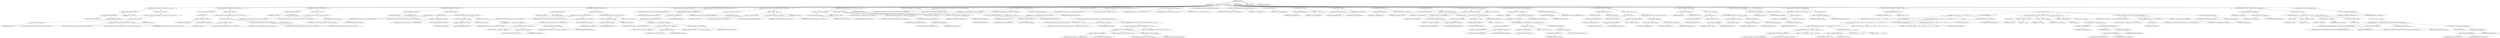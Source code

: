 digraph "execute" {  
"307" [label = <(METHOD,execute)<SUB>209</SUB>> ]
"26" [label = <(PARAM,this)<SUB>209</SUB>> ]
"308" [label = <(BLOCK,&lt;empty&gt;,&lt;empty&gt;)<SUB>209</SUB>> ]
"309" [label = <(CONTROL_STRUCTURE,if (baseDir == null),if (baseDir == null))<SUB>210</SUB>> ]
"310" [label = <(&lt;operator&gt;.equals,baseDir == null)<SUB>210</SUB>> ]
"311" [label = <(&lt;operator&gt;.fieldAccess,this.baseDir)<SUB>210</SUB>> ]
"312" [label = <(IDENTIFIER,this,baseDir == null)<SUB>210</SUB>> ]
"313" [label = <(FIELD_IDENTIFIER,baseDir,baseDir)<SUB>210</SUB>> ]
"314" [label = <(LITERAL,null,baseDir == null)<SUB>210</SUB>> ]
"315" [label = <(BLOCK,&lt;empty&gt;,&lt;empty&gt;)<SUB>210</SUB>> ]
"316" [label = <(&lt;operator&gt;.throw,throw new BuildException(&quot;base attribute must be set!&quot;, location);)<SUB>211</SUB>> ]
"317" [label = <(BLOCK,&lt;empty&gt;,&lt;empty&gt;)<SUB>211</SUB>> ]
"318" [label = <(&lt;operator&gt;.assignment,&lt;empty&gt;)> ]
"319" [label = <(IDENTIFIER,$obj2,&lt;empty&gt;)> ]
"320" [label = <(&lt;operator&gt;.alloc,new BuildException(&quot;base attribute must be set!&quot;, location))<SUB>211</SUB>> ]
"321" [label = <(&lt;init&gt;,new BuildException(&quot;base attribute must be set!&quot;, location))<SUB>211</SUB>> ]
"322" [label = <(IDENTIFIER,$obj2,new BuildException(&quot;base attribute must be set!&quot;, location))> ]
"323" [label = <(LITERAL,&quot;base attribute must be set!&quot;,new BuildException(&quot;base attribute must be set!&quot;, location))<SUB>211</SUB>> ]
"324" [label = <(IDENTIFIER,location,new BuildException(&quot;base attribute must be set!&quot;, location))<SUB>211</SUB>> ]
"325" [label = <(IDENTIFIER,$obj2,&lt;empty&gt;)> ]
"326" [label = <(CONTROL_STRUCTURE,if (!baseDir.exists()),if (!baseDir.exists()))<SUB>213</SUB>> ]
"327" [label = <(&lt;operator&gt;.logicalNot,!baseDir.exists())<SUB>213</SUB>> ]
"328" [label = <(exists,baseDir.exists())<SUB>213</SUB>> ]
"329" [label = <(&lt;operator&gt;.fieldAccess,this.baseDir)<SUB>213</SUB>> ]
"330" [label = <(IDENTIFIER,this,baseDir.exists())<SUB>213</SUB>> ]
"331" [label = <(FIELD_IDENTIFIER,baseDir,baseDir)<SUB>213</SUB>> ]
"332" [label = <(BLOCK,&lt;empty&gt;,&lt;empty&gt;)<SUB>213</SUB>> ]
"333" [label = <(&lt;operator&gt;.throw,throw new BuildException(&quot;base does not exist!&quot;, location);)<SUB>214</SUB>> ]
"334" [label = <(BLOCK,&lt;empty&gt;,&lt;empty&gt;)<SUB>214</SUB>> ]
"335" [label = <(&lt;operator&gt;.assignment,&lt;empty&gt;)> ]
"336" [label = <(IDENTIFIER,$obj3,&lt;empty&gt;)> ]
"337" [label = <(&lt;operator&gt;.alloc,new BuildException(&quot;base does not exist!&quot;, location))<SUB>214</SUB>> ]
"338" [label = <(&lt;init&gt;,new BuildException(&quot;base does not exist!&quot;, location))<SUB>214</SUB>> ]
"339" [label = <(IDENTIFIER,$obj3,new BuildException(&quot;base does not exist!&quot;, location))> ]
"340" [label = <(LITERAL,&quot;base does not exist!&quot;,new BuildException(&quot;base does not exist!&quot;, location))<SUB>214</SUB>> ]
"341" [label = <(IDENTIFIER,location,new BuildException(&quot;base does not exist!&quot;, location))<SUB>214</SUB>> ]
"342" [label = <(IDENTIFIER,$obj3,&lt;empty&gt;)> ]
"343" [label = <(CONTROL_STRUCTURE,if (verify),if (verify))<SUB>217</SUB>> ]
"344" [label = <(&lt;operator&gt;.fieldAccess,this.verify)<SUB>217</SUB>> ]
"345" [label = <(IDENTIFIER,this,if (verify))<SUB>217</SUB>> ]
"346" [label = <(FIELD_IDENTIFIER,verify,verify)<SUB>217</SUB>> ]
"347" [label = <(BLOCK,&lt;empty&gt;,&lt;empty&gt;)<SUB>217</SUB>> ]
"348" [label = <(log,log(&quot;Verify has been turned on.&quot;, Project.MSG_INFO))<SUB>218</SUB>> ]
"25" [label = <(IDENTIFIER,this,log(&quot;Verify has been turned on.&quot;, Project.MSG_INFO))<SUB>218</SUB>> ]
"349" [label = <(LITERAL,&quot;Verify has been turned on.&quot;,log(&quot;Verify has been turned on.&quot;, Project.MSG_INFO))<SUB>218</SUB>> ]
"350" [label = <(&lt;operator&gt;.fieldAccess,Project.MSG_INFO)<SUB>218</SUB>> ]
"351" [label = <(IDENTIFIER,Project,log(&quot;Verify has been turned on.&quot;, Project.MSG_INFO))<SUB>218</SUB>> ]
"352" [label = <(FIELD_IDENTIFIER,MSG_INFO,MSG_INFO)<SUB>218</SUB>> ]
"353" [label = <(CONTROL_STRUCTURE,if (iiop),if (iiop))<SUB>220</SUB>> ]
"354" [label = <(&lt;operator&gt;.fieldAccess,this.iiop)<SUB>220</SUB>> ]
"355" [label = <(IDENTIFIER,this,if (iiop))<SUB>220</SUB>> ]
"356" [label = <(FIELD_IDENTIFIER,iiop,iiop)<SUB>220</SUB>> ]
"357" [label = <(BLOCK,&lt;empty&gt;,&lt;empty&gt;)<SUB>220</SUB>> ]
"358" [label = <(log,log(&quot;IIOP has been turned on.&quot;, Project.MSG_INFO))<SUB>221</SUB>> ]
"27" [label = <(IDENTIFIER,this,log(&quot;IIOP has been turned on.&quot;, Project.MSG_INFO))<SUB>221</SUB>> ]
"359" [label = <(LITERAL,&quot;IIOP has been turned on.&quot;,log(&quot;IIOP has been turned on.&quot;, Project.MSG_INFO))<SUB>221</SUB>> ]
"360" [label = <(&lt;operator&gt;.fieldAccess,Project.MSG_INFO)<SUB>221</SUB>> ]
"361" [label = <(IDENTIFIER,Project,log(&quot;IIOP has been turned on.&quot;, Project.MSG_INFO))<SUB>221</SUB>> ]
"362" [label = <(FIELD_IDENTIFIER,MSG_INFO,MSG_INFO)<SUB>221</SUB>> ]
"363" [label = <(CONTROL_STRUCTURE,if (iiopopts != null),if (iiopopts != null))<SUB>222</SUB>> ]
"364" [label = <(&lt;operator&gt;.notEquals,iiopopts != null)<SUB>222</SUB>> ]
"365" [label = <(&lt;operator&gt;.fieldAccess,this.iiopopts)<SUB>222</SUB>> ]
"366" [label = <(IDENTIFIER,this,iiopopts != null)<SUB>222</SUB>> ]
"367" [label = <(FIELD_IDENTIFIER,iiopopts,iiopopts)<SUB>222</SUB>> ]
"368" [label = <(LITERAL,null,iiopopts != null)<SUB>222</SUB>> ]
"369" [label = <(BLOCK,&lt;empty&gt;,&lt;empty&gt;)<SUB>222</SUB>> ]
"370" [label = <(log,log(&quot;IIOP Options: &quot; + iiopopts, Project.MSG_INFO))<SUB>223</SUB>> ]
"28" [label = <(IDENTIFIER,this,log(&quot;IIOP Options: &quot; + iiopopts, Project.MSG_INFO))<SUB>223</SUB>> ]
"371" [label = <(&lt;operator&gt;.addition,&quot;IIOP Options: &quot; + iiopopts)<SUB>223</SUB>> ]
"372" [label = <(LITERAL,&quot;IIOP Options: &quot;,&quot;IIOP Options: &quot; + iiopopts)<SUB>223</SUB>> ]
"373" [label = <(&lt;operator&gt;.fieldAccess,this.iiopopts)<SUB>223</SUB>> ]
"374" [label = <(IDENTIFIER,this,&quot;IIOP Options: &quot; + iiopopts)<SUB>223</SUB>> ]
"375" [label = <(FIELD_IDENTIFIER,iiopopts,iiopopts)<SUB>223</SUB>> ]
"376" [label = <(&lt;operator&gt;.fieldAccess,Project.MSG_INFO)<SUB>223</SUB>> ]
"377" [label = <(IDENTIFIER,Project,log(&quot;IIOP Options: &quot; + iiopopts, Project.MSG_INFO))<SUB>223</SUB>> ]
"378" [label = <(FIELD_IDENTIFIER,MSG_INFO,MSG_INFO)<SUB>223</SUB>> ]
"379" [label = <(CONTROL_STRUCTURE,if (idl),if (idl))<SUB>226</SUB>> ]
"380" [label = <(&lt;operator&gt;.fieldAccess,this.idl)<SUB>226</SUB>> ]
"381" [label = <(IDENTIFIER,this,if (idl))<SUB>226</SUB>> ]
"382" [label = <(FIELD_IDENTIFIER,idl,idl)<SUB>226</SUB>> ]
"383" [label = <(BLOCK,&lt;empty&gt;,&lt;empty&gt;)<SUB>226</SUB>> ]
"384" [label = <(log,log(&quot;IDL has been turned on.&quot;, Project.MSG_INFO))<SUB>227</SUB>> ]
"29" [label = <(IDENTIFIER,this,log(&quot;IDL has been turned on.&quot;, Project.MSG_INFO))<SUB>227</SUB>> ]
"385" [label = <(LITERAL,&quot;IDL has been turned on.&quot;,log(&quot;IDL has been turned on.&quot;, Project.MSG_INFO))<SUB>227</SUB>> ]
"386" [label = <(&lt;operator&gt;.fieldAccess,Project.MSG_INFO)<SUB>227</SUB>> ]
"387" [label = <(IDENTIFIER,Project,log(&quot;IDL has been turned on.&quot;, Project.MSG_INFO))<SUB>227</SUB>> ]
"388" [label = <(FIELD_IDENTIFIER,MSG_INFO,MSG_INFO)<SUB>227</SUB>> ]
"389" [label = <(CONTROL_STRUCTURE,if (idlopts != null),if (idlopts != null))<SUB>228</SUB>> ]
"390" [label = <(&lt;operator&gt;.notEquals,idlopts != null)<SUB>228</SUB>> ]
"391" [label = <(&lt;operator&gt;.fieldAccess,this.idlopts)<SUB>228</SUB>> ]
"392" [label = <(IDENTIFIER,this,idlopts != null)<SUB>228</SUB>> ]
"393" [label = <(FIELD_IDENTIFIER,idlopts,idlopts)<SUB>228</SUB>> ]
"394" [label = <(LITERAL,null,idlopts != null)<SUB>228</SUB>> ]
"395" [label = <(BLOCK,&lt;empty&gt;,&lt;empty&gt;)<SUB>228</SUB>> ]
"396" [label = <(log,log(&quot;IDL Options: &quot; + idlopts, Project.MSG_INFO))<SUB>229</SUB>> ]
"30" [label = <(IDENTIFIER,this,log(&quot;IDL Options: &quot; + idlopts, Project.MSG_INFO))<SUB>229</SUB>> ]
"397" [label = <(&lt;operator&gt;.addition,&quot;IDL Options: &quot; + idlopts)<SUB>229</SUB>> ]
"398" [label = <(LITERAL,&quot;IDL Options: &quot;,&quot;IDL Options: &quot; + idlopts)<SUB>229</SUB>> ]
"399" [label = <(&lt;operator&gt;.fieldAccess,this.idlopts)<SUB>229</SUB>> ]
"400" [label = <(IDENTIFIER,this,&quot;IDL Options: &quot; + idlopts)<SUB>229</SUB>> ]
"401" [label = <(FIELD_IDENTIFIER,idlopts,idlopts)<SUB>229</SUB>> ]
"402" [label = <(&lt;operator&gt;.fieldAccess,Project.MSG_INFO)<SUB>229</SUB>> ]
"403" [label = <(IDENTIFIER,Project,log(&quot;IDL Options: &quot; + idlopts, Project.MSG_INFO))<SUB>229</SUB>> ]
"404" [label = <(FIELD_IDENTIFIER,MSG_INFO,MSG_INFO)<SUB>229</SUB>> ]
"405" [label = <(LOCAL,Path classpath: org.apache.tools.ant.types.Path)> ]
"406" [label = <(&lt;operator&gt;.assignment,Path classpath = this.getCompileClasspath(baseDir))<SUB>233</SUB>> ]
"407" [label = <(IDENTIFIER,classpath,Path classpath = this.getCompileClasspath(baseDir))<SUB>233</SUB>> ]
"408" [label = <(getCompileClasspath,this.getCompileClasspath(baseDir))<SUB>233</SUB>> ]
"31" [label = <(IDENTIFIER,this,this.getCompileClasspath(baseDir))<SUB>233</SUB>> ]
"409" [label = <(&lt;operator&gt;.fieldAccess,this.baseDir)<SUB>233</SUB>> ]
"410" [label = <(IDENTIFIER,this,this.getCompileClasspath(baseDir))<SUB>233</SUB>> ]
"411" [label = <(FIELD_IDENTIFIER,baseDir,baseDir)<SUB>233</SUB>> ]
"412" [label = <(&lt;operator&gt;.assignment,this.loader = new AntClassLoader(project, classpath))<SUB>234</SUB>> ]
"413" [label = <(&lt;operator&gt;.fieldAccess,this.loader)<SUB>234</SUB>> ]
"414" [label = <(IDENTIFIER,this,this.loader = new AntClassLoader(project, classpath))<SUB>234</SUB>> ]
"415" [label = <(FIELD_IDENTIFIER,loader,loader)<SUB>234</SUB>> ]
"416" [label = <(BLOCK,&lt;empty&gt;,&lt;empty&gt;)<SUB>234</SUB>> ]
"417" [label = <(&lt;operator&gt;.assignment,&lt;empty&gt;)> ]
"418" [label = <(IDENTIFIER,$obj4,&lt;empty&gt;)> ]
"419" [label = <(&lt;operator&gt;.alloc,new AntClassLoader(project, classpath))<SUB>234</SUB>> ]
"420" [label = <(&lt;init&gt;,new AntClassLoader(project, classpath))<SUB>234</SUB>> ]
"421" [label = <(IDENTIFIER,$obj4,new AntClassLoader(project, classpath))> ]
"422" [label = <(IDENTIFIER,project,new AntClassLoader(project, classpath))<SUB>234</SUB>> ]
"423" [label = <(IDENTIFIER,classpath,new AntClassLoader(project, classpath))<SUB>234</SUB>> ]
"424" [label = <(IDENTIFIER,$obj4,&lt;empty&gt;)> ]
"425" [label = <(CONTROL_STRUCTURE,if (classname == null),if (classname == null))<SUB>238</SUB>> ]
"426" [label = <(&lt;operator&gt;.equals,classname == null)<SUB>238</SUB>> ]
"427" [label = <(&lt;operator&gt;.fieldAccess,this.classname)<SUB>238</SUB>> ]
"428" [label = <(IDENTIFIER,this,classname == null)<SUB>238</SUB>> ]
"429" [label = <(FIELD_IDENTIFIER,classname,classname)<SUB>238</SUB>> ]
"430" [label = <(LITERAL,null,classname == null)<SUB>238</SUB>> ]
"431" [label = <(BLOCK,&lt;empty&gt;,&lt;empty&gt;)<SUB>238</SUB>> ]
"432" [label = <(LOCAL,DirectoryScanner ds: org.apache.tools.ant.DirectoryScanner)> ]
"433" [label = <(&lt;operator&gt;.assignment,DirectoryScanner ds = getDirectoryScanner(baseDir))<SUB>239</SUB>> ]
"434" [label = <(IDENTIFIER,ds,DirectoryScanner ds = getDirectoryScanner(baseDir))<SUB>239</SUB>> ]
"435" [label = <(getDirectoryScanner,getDirectoryScanner(baseDir))<SUB>239</SUB>> ]
"32" [label = <(IDENTIFIER,this,getDirectoryScanner(baseDir))<SUB>239</SUB>> ]
"436" [label = <(&lt;operator&gt;.fieldAccess,this.baseDir)<SUB>239</SUB>> ]
"437" [label = <(IDENTIFIER,this,getDirectoryScanner(baseDir))<SUB>239</SUB>> ]
"438" [label = <(FIELD_IDENTIFIER,baseDir,baseDir)<SUB>239</SUB>> ]
"439" [label = <(LOCAL,String[] files: java.lang.String[])> ]
"440" [label = <(&lt;operator&gt;.assignment,String[] files = getIncludedFiles())<SUB>240</SUB>> ]
"441" [label = <(IDENTIFIER,files,String[] files = getIncludedFiles())<SUB>240</SUB>> ]
"442" [label = <(getIncludedFiles,getIncludedFiles())<SUB>240</SUB>> ]
"443" [label = <(IDENTIFIER,ds,getIncludedFiles())<SUB>240</SUB>> ]
"444" [label = <(scanDir,this.scanDir(baseDir, files))<SUB>241</SUB>> ]
"33" [label = <(IDENTIFIER,this,this.scanDir(baseDir, files))<SUB>241</SUB>> ]
"445" [label = <(&lt;operator&gt;.fieldAccess,this.baseDir)<SUB>241</SUB>> ]
"446" [label = <(IDENTIFIER,this,this.scanDir(baseDir, files))<SUB>241</SUB>> ]
"447" [label = <(FIELD_IDENTIFIER,baseDir,baseDir)<SUB>241</SUB>> ]
"448" [label = <(IDENTIFIER,files,this.scanDir(baseDir, files))<SUB>241</SUB>> ]
"449" [label = <(CONTROL_STRUCTURE,else,else)<SUB>242</SUB>> ]
"450" [label = <(BLOCK,&lt;empty&gt;,&lt;empty&gt;)<SUB>242</SUB>> ]
"451" [label = <(scanDir,this.scanDir(baseDir, new String[] { classname.replace('.', File.separatorChar) + &quot;.class&quot; }))<SUB>244</SUB>> ]
"34" [label = <(IDENTIFIER,this,this.scanDir(baseDir, new String[] { classname.replace('.', File.separatorChar) + &quot;.class&quot; }))<SUB>244</SUB>> ]
"452" [label = <(&lt;operator&gt;.fieldAccess,this.baseDir)<SUB>244</SUB>> ]
"453" [label = <(IDENTIFIER,this,this.scanDir(baseDir, new String[] { classname.replace('.', File.separatorChar) + &quot;.class&quot; }))<SUB>244</SUB>> ]
"454" [label = <(FIELD_IDENTIFIER,baseDir,baseDir)<SUB>244</SUB>> ]
"455" [label = <(&lt;operator&gt;.arrayInitializer,new String[] { classname.replace('.', File.separatorChar) + &quot;.class&quot; })<SUB>245</SUB>> ]
"456" [label = <(&lt;operator&gt;.addition,classname.replace('.', File.separatorChar) + &quot;.class&quot;)<SUB>245</SUB>> ]
"457" [label = <(replace,classname.replace('.', File.separatorChar))<SUB>245</SUB>> ]
"458" [label = <(&lt;operator&gt;.fieldAccess,this.classname)<SUB>245</SUB>> ]
"459" [label = <(IDENTIFIER,this,classname.replace('.', File.separatorChar))<SUB>245</SUB>> ]
"460" [label = <(FIELD_IDENTIFIER,classname,classname)<SUB>245</SUB>> ]
"461" [label = <(LITERAL,'.',classname.replace('.', File.separatorChar))<SUB>245</SUB>> ]
"462" [label = <(&lt;operator&gt;.fieldAccess,File.separatorChar)<SUB>245</SUB>> ]
"463" [label = <(IDENTIFIER,File,classname.replace('.', File.separatorChar))<SUB>245</SUB>> ]
"464" [label = <(FIELD_IDENTIFIER,separatorChar,separatorChar)<SUB>245</SUB>> ]
"465" [label = <(LITERAL,&quot;.class&quot;,classname.replace('.', File.separatorChar) + &quot;.class&quot;)<SUB>245</SUB>> ]
"37" [label = <(LOCAL,OutputStream logstr: java.io.OutputStream)> ]
"466" [label = <(&lt;operator&gt;.assignment,OutputStream logstr = new LogOutputStream(this, Project.MSG_WARN))<SUB>251</SUB>> ]
"467" [label = <(IDENTIFIER,logstr,OutputStream logstr = new LogOutputStream(this, Project.MSG_WARN))<SUB>251</SUB>> ]
"468" [label = <(&lt;operator&gt;.alloc,new LogOutputStream(this, Project.MSG_WARN))<SUB>251</SUB>> ]
"469" [label = <(&lt;init&gt;,new LogOutputStream(this, Project.MSG_WARN))<SUB>251</SUB>> ]
"36" [label = <(IDENTIFIER,logstr,new LogOutputStream(this, Project.MSG_WARN))<SUB>251</SUB>> ]
"35" [label = <(IDENTIFIER,this,new LogOutputStream(this, Project.MSG_WARN))<SUB>251</SUB>> ]
"470" [label = <(&lt;operator&gt;.fieldAccess,Project.MSG_WARN)<SUB>251</SUB>> ]
"471" [label = <(IDENTIFIER,Project,new LogOutputStream(this, Project.MSG_WARN))<SUB>251</SUB>> ]
"472" [label = <(FIELD_IDENTIFIER,MSG_WARN,MSG_WARN)<SUB>251</SUB>> ]
"39" [label = <(LOCAL,sun.rmi.rmic.Main compiler: ANY)> ]
"473" [label = <(&lt;operator&gt;.assignment,ANY compiler = new sun.rmi.rmic.Main(logstr, &quot;rmic&quot;))<SUB>252</SUB>> ]
"474" [label = <(IDENTIFIER,compiler,ANY compiler = new sun.rmi.rmic.Main(logstr, &quot;rmic&quot;))<SUB>252</SUB>> ]
"475" [label = <(&lt;operator&gt;.alloc,new sun.rmi.rmic.Main(logstr, &quot;rmic&quot;))<SUB>252</SUB>> ]
"476" [label = <(&lt;init&gt;,new sun.rmi.rmic.Main(logstr, &quot;rmic&quot;))<SUB>252</SUB>> ]
"38" [label = <(IDENTIFIER,compiler,new sun.rmi.rmic.Main(logstr, &quot;rmic&quot;))<SUB>252</SUB>> ]
"477" [label = <(IDENTIFIER,logstr,new sun.rmi.rmic.Main(logstr, &quot;rmic&quot;))<SUB>252</SUB>> ]
"478" [label = <(LITERAL,&quot;rmic&quot;,new sun.rmi.rmic.Main(logstr, &quot;rmic&quot;))<SUB>252</SUB>> ]
"41" [label = <(LOCAL,Commandline cmd: org.apache.tools.ant.types.Commandline)> ]
"479" [label = <(&lt;operator&gt;.assignment,Commandline cmd = new Commandline())<SUB>253</SUB>> ]
"480" [label = <(IDENTIFIER,cmd,Commandline cmd = new Commandline())<SUB>253</SUB>> ]
"481" [label = <(&lt;operator&gt;.alloc,new Commandline())<SUB>253</SUB>> ]
"482" [label = <(&lt;init&gt;,new Commandline())<SUB>253</SUB>> ]
"40" [label = <(IDENTIFIER,cmd,new Commandline())<SUB>253</SUB>> ]
"483" [label = <(setValue,setValue(&quot;-d&quot;))<SUB>255</SUB>> ]
"484" [label = <(createArgument,createArgument())<SUB>255</SUB>> ]
"485" [label = <(IDENTIFIER,cmd,createArgument())<SUB>255</SUB>> ]
"486" [label = <(LITERAL,&quot;-d&quot;,setValue(&quot;-d&quot;))<SUB>255</SUB>> ]
"487" [label = <(setFile,setFile(baseDir))<SUB>256</SUB>> ]
"488" [label = <(createArgument,createArgument())<SUB>256</SUB>> ]
"489" [label = <(IDENTIFIER,cmd,createArgument())<SUB>256</SUB>> ]
"490" [label = <(&lt;operator&gt;.fieldAccess,this.baseDir)<SUB>256</SUB>> ]
"491" [label = <(IDENTIFIER,this,setFile(baseDir))<SUB>256</SUB>> ]
"492" [label = <(FIELD_IDENTIFIER,baseDir,baseDir)<SUB>256</SUB>> ]
"493" [label = <(setValue,setValue(&quot;-classpath&quot;))<SUB>257</SUB>> ]
"494" [label = <(createArgument,createArgument())<SUB>257</SUB>> ]
"495" [label = <(IDENTIFIER,cmd,createArgument())<SUB>257</SUB>> ]
"496" [label = <(LITERAL,&quot;-classpath&quot;,setValue(&quot;-classpath&quot;))<SUB>257</SUB>> ]
"497" [label = <(setPath,setPath(classpath))<SUB>258</SUB>> ]
"498" [label = <(createArgument,createArgument())<SUB>258</SUB>> ]
"499" [label = <(IDENTIFIER,cmd,createArgument())<SUB>258</SUB>> ]
"500" [label = <(IDENTIFIER,classpath,setPath(classpath))<SUB>258</SUB>> ]
"501" [label = <(CONTROL_STRUCTURE,if (null != stubVersion),if (null != stubVersion))<SUB>259</SUB>> ]
"502" [label = <(&lt;operator&gt;.notEquals,null != stubVersion)<SUB>259</SUB>> ]
"503" [label = <(LITERAL,null,null != stubVersion)<SUB>259</SUB>> ]
"504" [label = <(&lt;operator&gt;.fieldAccess,this.stubVersion)<SUB>259</SUB>> ]
"505" [label = <(IDENTIFIER,this,null != stubVersion)<SUB>259</SUB>> ]
"506" [label = <(FIELD_IDENTIFIER,stubVersion,stubVersion)<SUB>259</SUB>> ]
"507" [label = <(BLOCK,&lt;empty&gt;,&lt;empty&gt;)<SUB>259</SUB>> ]
"508" [label = <(CONTROL_STRUCTURE,if (&quot;1.1&quot;.equals(stubVersion)),if (&quot;1.1&quot;.equals(stubVersion)))<SUB>260</SUB>> ]
"509" [label = <(equals,this.equals(stubVersion))<SUB>260</SUB>> ]
"510" [label = <(LITERAL,&quot;1.1&quot;,this.equals(stubVersion))<SUB>260</SUB>> ]
"511" [label = <(&lt;operator&gt;.fieldAccess,this.stubVersion)<SUB>260</SUB>> ]
"512" [label = <(IDENTIFIER,this,this.equals(stubVersion))<SUB>260</SUB>> ]
"513" [label = <(FIELD_IDENTIFIER,stubVersion,stubVersion)<SUB>260</SUB>> ]
"514" [label = <(setValue,setValue(&quot;-v1.1&quot;))<SUB>261</SUB>> ]
"515" [label = <(createArgument,createArgument())<SUB>261</SUB>> ]
"516" [label = <(IDENTIFIER,cmd,createArgument())<SUB>261</SUB>> ]
"517" [label = <(LITERAL,&quot;-v1.1&quot;,setValue(&quot;-v1.1&quot;))<SUB>261</SUB>> ]
"518" [label = <(CONTROL_STRUCTURE,else,else)<SUB>262</SUB>> ]
"519" [label = <(CONTROL_STRUCTURE,if (&quot;1.2&quot;.equals(stubVersion)),if (&quot;1.2&quot;.equals(stubVersion)))<SUB>262</SUB>> ]
"520" [label = <(equals,this.equals(stubVersion))<SUB>262</SUB>> ]
"521" [label = <(LITERAL,&quot;1.2&quot;,this.equals(stubVersion))<SUB>262</SUB>> ]
"522" [label = <(&lt;operator&gt;.fieldAccess,this.stubVersion)<SUB>262</SUB>> ]
"523" [label = <(IDENTIFIER,this,this.equals(stubVersion))<SUB>262</SUB>> ]
"524" [label = <(FIELD_IDENTIFIER,stubVersion,stubVersion)<SUB>262</SUB>> ]
"525" [label = <(setValue,setValue(&quot;-v1.2&quot;))<SUB>263</SUB>> ]
"526" [label = <(createArgument,createArgument())<SUB>263</SUB>> ]
"527" [label = <(IDENTIFIER,cmd,createArgument())<SUB>263</SUB>> ]
"528" [label = <(LITERAL,&quot;-v1.2&quot;,setValue(&quot;-v1.2&quot;))<SUB>263</SUB>> ]
"529" [label = <(CONTROL_STRUCTURE,else,else)<SUB>265</SUB>> ]
"530" [label = <(setValue,setValue(&quot;-vcompat&quot;))<SUB>265</SUB>> ]
"531" [label = <(createArgument,createArgument())<SUB>265</SUB>> ]
"532" [label = <(IDENTIFIER,cmd,createArgument())<SUB>265</SUB>> ]
"533" [label = <(LITERAL,&quot;-vcompat&quot;,setValue(&quot;-vcompat&quot;))<SUB>265</SUB>> ]
"534" [label = <(CONTROL_STRUCTURE,if (null != sourceBase),if (null != sourceBase))<SUB>267</SUB>> ]
"535" [label = <(&lt;operator&gt;.notEquals,null != sourceBase)<SUB>267</SUB>> ]
"536" [label = <(LITERAL,null,null != sourceBase)<SUB>267</SUB>> ]
"537" [label = <(&lt;operator&gt;.fieldAccess,this.sourceBase)<SUB>267</SUB>> ]
"538" [label = <(IDENTIFIER,this,null != sourceBase)<SUB>267</SUB>> ]
"539" [label = <(FIELD_IDENTIFIER,sourceBase,sourceBase)<SUB>267</SUB>> ]
"540" [label = <(setValue,setValue(&quot;-keepgenerated&quot;))<SUB>268</SUB>> ]
"541" [label = <(createArgument,createArgument())<SUB>268</SUB>> ]
"542" [label = <(IDENTIFIER,cmd,createArgument())<SUB>268</SUB>> ]
"543" [label = <(LITERAL,&quot;-keepgenerated&quot;,setValue(&quot;-keepgenerated&quot;))<SUB>268</SUB>> ]
"544" [label = <(CONTROL_STRUCTURE,if (iiop),if (iiop))<SUB>270</SUB>> ]
"545" [label = <(&lt;operator&gt;.fieldAccess,this.iiop)<SUB>270</SUB>> ]
"546" [label = <(IDENTIFIER,this,if (iiop))<SUB>270</SUB>> ]
"547" [label = <(FIELD_IDENTIFIER,iiop,iiop)<SUB>270</SUB>> ]
"548" [label = <(BLOCK,&lt;empty&gt;,&lt;empty&gt;)<SUB>270</SUB>> ]
"549" [label = <(setValue,setValue(&quot;-iiop&quot;))<SUB>271</SUB>> ]
"550" [label = <(createArgument,createArgument())<SUB>271</SUB>> ]
"551" [label = <(IDENTIFIER,cmd,createArgument())<SUB>271</SUB>> ]
"552" [label = <(LITERAL,&quot;-iiop&quot;,setValue(&quot;-iiop&quot;))<SUB>271</SUB>> ]
"553" [label = <(CONTROL_STRUCTURE,if (iiopopts != null),if (iiopopts != null))<SUB>272</SUB>> ]
"554" [label = <(&lt;operator&gt;.notEquals,iiopopts != null)<SUB>272</SUB>> ]
"555" [label = <(&lt;operator&gt;.fieldAccess,this.iiopopts)<SUB>272</SUB>> ]
"556" [label = <(IDENTIFIER,this,iiopopts != null)<SUB>272</SUB>> ]
"557" [label = <(FIELD_IDENTIFIER,iiopopts,iiopopts)<SUB>272</SUB>> ]
"558" [label = <(LITERAL,null,iiopopts != null)<SUB>272</SUB>> ]
"559" [label = <(setValue,setValue(iiopopts))<SUB>273</SUB>> ]
"560" [label = <(createArgument,createArgument())<SUB>273</SUB>> ]
"561" [label = <(IDENTIFIER,cmd,createArgument())<SUB>273</SUB>> ]
"562" [label = <(&lt;operator&gt;.fieldAccess,this.iiopopts)<SUB>273</SUB>> ]
"563" [label = <(IDENTIFIER,this,setValue(iiopopts))<SUB>273</SUB>> ]
"564" [label = <(FIELD_IDENTIFIER,iiopopts,iiopopts)<SUB>273</SUB>> ]
"565" [label = <(CONTROL_STRUCTURE,if (idl),if (idl))<SUB>276</SUB>> ]
"566" [label = <(&lt;operator&gt;.fieldAccess,this.idl)<SUB>276</SUB>> ]
"567" [label = <(IDENTIFIER,this,if (idl))<SUB>276</SUB>> ]
"568" [label = <(FIELD_IDENTIFIER,idl,idl)<SUB>276</SUB>> ]
"569" [label = <(BLOCK,&lt;empty&gt;,&lt;empty&gt;)<SUB>276</SUB>> ]
"570" [label = <(setValue,setValue(&quot;-idl&quot;))<SUB>277</SUB>> ]
"571" [label = <(createArgument,createArgument())<SUB>277</SUB>> ]
"572" [label = <(IDENTIFIER,cmd,createArgument())<SUB>277</SUB>> ]
"573" [label = <(LITERAL,&quot;-idl&quot;,setValue(&quot;-idl&quot;))<SUB>277</SUB>> ]
"574" [label = <(CONTROL_STRUCTURE,if (idlopts != null),if (idlopts != null))<SUB>278</SUB>> ]
"575" [label = <(&lt;operator&gt;.notEquals,idlopts != null)<SUB>278</SUB>> ]
"576" [label = <(&lt;operator&gt;.fieldAccess,this.idlopts)<SUB>278</SUB>> ]
"577" [label = <(IDENTIFIER,this,idlopts != null)<SUB>278</SUB>> ]
"578" [label = <(FIELD_IDENTIFIER,idlopts,idlopts)<SUB>278</SUB>> ]
"579" [label = <(LITERAL,null,idlopts != null)<SUB>278</SUB>> ]
"580" [label = <(setValue,setValue(idlopts))<SUB>279</SUB>> ]
"581" [label = <(createArgument,createArgument())<SUB>279</SUB>> ]
"582" [label = <(IDENTIFIER,cmd,createArgument())<SUB>279</SUB>> ]
"583" [label = <(&lt;operator&gt;.fieldAccess,this.idlopts)<SUB>279</SUB>> ]
"584" [label = <(IDENTIFIER,this,setValue(idlopts))<SUB>279</SUB>> ]
"585" [label = <(FIELD_IDENTIFIER,idlopts,idlopts)<SUB>279</SUB>> ]
"586" [label = <(CONTROL_STRUCTURE,if (debug),if (debug))<SUB>281</SUB>> ]
"587" [label = <(&lt;operator&gt;.fieldAccess,this.debug)<SUB>281</SUB>> ]
"588" [label = <(IDENTIFIER,this,if (debug))<SUB>281</SUB>> ]
"589" [label = <(FIELD_IDENTIFIER,debug,debug)<SUB>281</SUB>> ]
"590" [label = <(BLOCK,&lt;empty&gt;,&lt;empty&gt;)<SUB>281</SUB>> ]
"591" [label = <(setValue,setValue(&quot;-g&quot;))<SUB>282</SUB>> ]
"592" [label = <(createArgument,createArgument())<SUB>282</SUB>> ]
"593" [label = <(IDENTIFIER,cmd,createArgument())<SUB>282</SUB>> ]
"594" [label = <(LITERAL,&quot;-g&quot;,setValue(&quot;-g&quot;))<SUB>282</SUB>> ]
"595" [label = <(LOCAL,int fileCount: int)> ]
"596" [label = <(&lt;operator&gt;.assignment,int fileCount = compileList.size())<SUB>285</SUB>> ]
"597" [label = <(IDENTIFIER,fileCount,int fileCount = compileList.size())<SUB>285</SUB>> ]
"598" [label = <(size,compileList.size())<SUB>285</SUB>> ]
"599" [label = <(&lt;operator&gt;.fieldAccess,this.compileList)<SUB>285</SUB>> ]
"600" [label = <(IDENTIFIER,this,compileList.size())<SUB>285</SUB>> ]
"601" [label = <(FIELD_IDENTIFIER,compileList,compileList)<SUB>285</SUB>> ]
"602" [label = <(CONTROL_STRUCTURE,if (fileCount &gt; 0),if (fileCount &gt; 0))<SUB>286</SUB>> ]
"603" [label = <(&lt;operator&gt;.greaterThan,fileCount &gt; 0)<SUB>286</SUB>> ]
"604" [label = <(IDENTIFIER,fileCount,fileCount &gt; 0)<SUB>286</SUB>> ]
"605" [label = <(LITERAL,0,fileCount &gt; 0)<SUB>286</SUB>> ]
"606" [label = <(BLOCK,&lt;empty&gt;,&lt;empty&gt;)<SUB>286</SUB>> ]
"607" [label = <(log,log(&quot;RMI Compiling &quot; + fileCount + &quot; class&quot; + (fileCount &gt; 1 ? &quot;es&quot; : &quot;&quot;) + &quot; to &quot; + baseDir, Project.MSG_INFO))<SUB>287</SUB>> ]
"42" [label = <(IDENTIFIER,this,log(&quot;RMI Compiling &quot; + fileCount + &quot; class&quot; + (fileCount &gt; 1 ? &quot;es&quot; : &quot;&quot;) + &quot; to &quot; + baseDir, Project.MSG_INFO))<SUB>287</SUB>> ]
"608" [label = <(&lt;operator&gt;.addition,&quot;RMI Compiling &quot; + fileCount + &quot; class&quot; + (fileCount &gt; 1 ? &quot;es&quot; : &quot;&quot;) + &quot; to &quot; + baseDir)<SUB>287</SUB>> ]
"609" [label = <(&lt;operator&gt;.addition,&quot;RMI Compiling &quot; + fileCount + &quot; class&quot; + (fileCount &gt; 1 ? &quot;es&quot; : &quot;&quot;) + &quot; to &quot;)<SUB>287</SUB>> ]
"610" [label = <(&lt;operator&gt;.addition,&quot;RMI Compiling &quot; + fileCount + &quot; class&quot; + (fileCount &gt; 1 ? &quot;es&quot; : &quot;&quot;))<SUB>287</SUB>> ]
"611" [label = <(&lt;operator&gt;.addition,&quot;RMI Compiling &quot; + fileCount + &quot; class&quot;)<SUB>287</SUB>> ]
"612" [label = <(&lt;operator&gt;.addition,&quot;RMI Compiling &quot; + fileCount)<SUB>287</SUB>> ]
"613" [label = <(LITERAL,&quot;RMI Compiling &quot;,&quot;RMI Compiling &quot; + fileCount)<SUB>287</SUB>> ]
"614" [label = <(IDENTIFIER,fileCount,&quot;RMI Compiling &quot; + fileCount)<SUB>287</SUB>> ]
"615" [label = <(LITERAL,&quot; class&quot;,&quot;RMI Compiling &quot; + fileCount + &quot; class&quot;)<SUB>288</SUB>> ]
"616" [label = <(&lt;operator&gt;.conditional,fileCount &gt; 1 ? &quot;es&quot; : &quot;&quot;)<SUB>288</SUB>> ]
"617" [label = <(&lt;operator&gt;.greaterThan,fileCount &gt; 1)<SUB>288</SUB>> ]
"618" [label = <(IDENTIFIER,fileCount,fileCount &gt; 1)<SUB>288</SUB>> ]
"619" [label = <(LITERAL,1,fileCount &gt; 1)<SUB>288</SUB>> ]
"620" [label = <(LITERAL,&quot;es&quot;,fileCount &gt; 1 ? &quot;es&quot; : &quot;&quot;)<SUB>288</SUB>> ]
"621" [label = <(LITERAL,&quot;&quot;,fileCount &gt; 1 ? &quot;es&quot; : &quot;&quot;)<SUB>288</SUB>> ]
"622" [label = <(LITERAL,&quot; to &quot;,&quot;RMI Compiling &quot; + fileCount + &quot; class&quot; + (fileCount &gt; 1 ? &quot;es&quot; : &quot;&quot;) + &quot; to &quot;)<SUB>288</SUB>> ]
"623" [label = <(&lt;operator&gt;.fieldAccess,this.baseDir)<SUB>288</SUB>> ]
"624" [label = <(IDENTIFIER,this,&quot;RMI Compiling &quot; + fileCount + &quot; class&quot; + (fileCount &gt; 1 ? &quot;es&quot; : &quot;&quot;) + &quot; to &quot; + baseDir)<SUB>288</SUB>> ]
"625" [label = <(FIELD_IDENTIFIER,baseDir,baseDir)<SUB>288</SUB>> ]
"626" [label = <(&lt;operator&gt;.fieldAccess,Project.MSG_INFO)<SUB>289</SUB>> ]
"627" [label = <(IDENTIFIER,Project,log(&quot;RMI Compiling &quot; + fileCount + &quot; class&quot; + (fileCount &gt; 1 ? &quot;es&quot; : &quot;&quot;) + &quot; to &quot; + baseDir, Project.MSG_INFO))<SUB>289</SUB>> ]
"628" [label = <(FIELD_IDENTIFIER,MSG_INFO,MSG_INFO)<SUB>289</SUB>> ]
"629" [label = <(CONTROL_STRUCTURE,for (int j = 0; Some(j &lt; fileCount); j++),for (int j = 0; Some(j &lt; fileCount); j++))<SUB>291</SUB>> ]
"630" [label = <(LOCAL,int j: int)> ]
"631" [label = <(&lt;operator&gt;.assignment,int j = 0)<SUB>291</SUB>> ]
"632" [label = <(IDENTIFIER,j,int j = 0)<SUB>291</SUB>> ]
"633" [label = <(LITERAL,0,int j = 0)<SUB>291</SUB>> ]
"634" [label = <(&lt;operator&gt;.lessThan,j &lt; fileCount)<SUB>291</SUB>> ]
"635" [label = <(IDENTIFIER,j,j &lt; fileCount)<SUB>291</SUB>> ]
"636" [label = <(IDENTIFIER,fileCount,j &lt; fileCount)<SUB>291</SUB>> ]
"637" [label = <(&lt;operator&gt;.postIncrement,j++)<SUB>291</SUB>> ]
"638" [label = <(IDENTIFIER,j,j++)<SUB>291</SUB>> ]
"639" [label = <(BLOCK,&lt;empty&gt;,&lt;empty&gt;)<SUB>291</SUB>> ]
"640" [label = <(setValue,setValue((String) compileList.elementAt(j)))<SUB>292</SUB>> ]
"641" [label = <(createArgument,createArgument())<SUB>292</SUB>> ]
"642" [label = <(IDENTIFIER,cmd,createArgument())<SUB>292</SUB>> ]
"643" [label = <(&lt;operator&gt;.cast,(String) compileList.elementAt(j))<SUB>292</SUB>> ]
"644" [label = <(TYPE_REF,String,String)<SUB>292</SUB>> ]
"645" [label = <(elementAt,compileList.elementAt(j))<SUB>292</SUB>> ]
"646" [label = <(&lt;operator&gt;.fieldAccess,this.compileList)<SUB>292</SUB>> ]
"647" [label = <(IDENTIFIER,this,compileList.elementAt(j))<SUB>292</SUB>> ]
"648" [label = <(FIELD_IDENTIFIER,compileList,compileList)<SUB>292</SUB>> ]
"649" [label = <(IDENTIFIER,j,compileList.elementAt(j))<SUB>292</SUB>> ]
"650" [label = <(log,log(&quot;Compilation args: &quot; + cmd.toString(), Project.MSG_VERBOSE))<SUB>294</SUB>> ]
"43" [label = <(IDENTIFIER,this,log(&quot;Compilation args: &quot; + cmd.toString(), Project.MSG_VERBOSE))<SUB>294</SUB>> ]
"651" [label = <(&lt;operator&gt;.addition,&quot;Compilation args: &quot; + cmd.toString())<SUB>294</SUB>> ]
"652" [label = <(LITERAL,&quot;Compilation args: &quot;,&quot;Compilation args: &quot; + cmd.toString())<SUB>294</SUB>> ]
"653" [label = <(toString,toString())<SUB>294</SUB>> ]
"654" [label = <(IDENTIFIER,cmd,toString())<SUB>294</SUB>> ]
"655" [label = <(&lt;operator&gt;.fieldAccess,Project.MSG_VERBOSE)<SUB>294</SUB>> ]
"656" [label = <(IDENTIFIER,Project,log(&quot;Compilation args: &quot; + cmd.toString(), Project.MSG_VERBOSE))<SUB>294</SUB>> ]
"657" [label = <(FIELD_IDENTIFIER,MSG_VERBOSE,MSG_VERBOSE)<SUB>294</SUB>> ]
"658" [label = <(compile,compile(cmd.getArguments()))<SUB>295</SUB>> ]
"659" [label = <(IDENTIFIER,compiler,compile(cmd.getArguments()))<SUB>295</SUB>> ]
"660" [label = <(getArguments,getArguments())<SUB>295</SUB>> ]
"661" [label = <(IDENTIFIER,cmd,getArguments())<SUB>295</SUB>> ]
"662" [label = <(CONTROL_STRUCTURE,if (null != sourceBase),if (null != sourceBase))<SUB>299</SUB>> ]
"663" [label = <(&lt;operator&gt;.notEquals,null != sourceBase)<SUB>299</SUB>> ]
"664" [label = <(LITERAL,null,null != sourceBase)<SUB>299</SUB>> ]
"665" [label = <(&lt;operator&gt;.fieldAccess,this.sourceBase)<SUB>299</SUB>> ]
"666" [label = <(IDENTIFIER,this,null != sourceBase)<SUB>299</SUB>> ]
"667" [label = <(FIELD_IDENTIFIER,sourceBase,sourceBase)<SUB>299</SUB>> ]
"668" [label = <(BLOCK,&lt;empty&gt;,&lt;empty&gt;)<SUB>299</SUB>> ]
"669" [label = <(CONTROL_STRUCTURE,for (int j = 0; Some(j &lt; fileCount); j++),for (int j = 0; Some(j &lt; fileCount); j++))<SUB>300</SUB>> ]
"670" [label = <(LOCAL,int j: int)> ]
"671" [label = <(&lt;operator&gt;.assignment,int j = 0)<SUB>300</SUB>> ]
"672" [label = <(IDENTIFIER,j,int j = 0)<SUB>300</SUB>> ]
"673" [label = <(LITERAL,0,int j = 0)<SUB>300</SUB>> ]
"674" [label = <(&lt;operator&gt;.lessThan,j &lt; fileCount)<SUB>300</SUB>> ]
"675" [label = <(IDENTIFIER,j,j &lt; fileCount)<SUB>300</SUB>> ]
"676" [label = <(IDENTIFIER,fileCount,j &lt; fileCount)<SUB>300</SUB>> ]
"677" [label = <(&lt;operator&gt;.postIncrement,j++)<SUB>300</SUB>> ]
"678" [label = <(IDENTIFIER,j,j++)<SUB>300</SUB>> ]
"679" [label = <(BLOCK,&lt;empty&gt;,&lt;empty&gt;)<SUB>300</SUB>> ]
"680" [label = <(moveGeneratedFile,this.moveGeneratedFile(baseDir, sourceBase, (String) compileList.elementAt(j)))<SUB>301</SUB>> ]
"44" [label = <(IDENTIFIER,this,this.moveGeneratedFile(baseDir, sourceBase, (String) compileList.elementAt(j)))<SUB>301</SUB>> ]
"681" [label = <(&lt;operator&gt;.fieldAccess,this.baseDir)<SUB>301</SUB>> ]
"682" [label = <(IDENTIFIER,this,this.moveGeneratedFile(baseDir, sourceBase, (String) compileList.elementAt(j)))<SUB>301</SUB>> ]
"683" [label = <(FIELD_IDENTIFIER,baseDir,baseDir)<SUB>301</SUB>> ]
"684" [label = <(&lt;operator&gt;.fieldAccess,this.sourceBase)<SUB>301</SUB>> ]
"685" [label = <(IDENTIFIER,this,this.moveGeneratedFile(baseDir, sourceBase, (String) compileList.elementAt(j)))<SUB>301</SUB>> ]
"686" [label = <(FIELD_IDENTIFIER,sourceBase,sourceBase)<SUB>301</SUB>> ]
"687" [label = <(&lt;operator&gt;.cast,(String) compileList.elementAt(j))<SUB>301</SUB>> ]
"688" [label = <(TYPE_REF,String,String)<SUB>301</SUB>> ]
"689" [label = <(elementAt,compileList.elementAt(j))<SUB>301</SUB>> ]
"690" [label = <(&lt;operator&gt;.fieldAccess,this.compileList)<SUB>301</SUB>> ]
"691" [label = <(IDENTIFIER,this,compileList.elementAt(j))<SUB>301</SUB>> ]
"692" [label = <(FIELD_IDENTIFIER,compileList,compileList)<SUB>301</SUB>> ]
"693" [label = <(IDENTIFIER,j,compileList.elementAt(j))<SUB>301</SUB>> ]
"694" [label = <(removeAllElements,compileList.removeAllElements())<SUB>304</SUB>> ]
"695" [label = <(&lt;operator&gt;.fieldAccess,this.compileList)<SUB>304</SUB>> ]
"696" [label = <(IDENTIFIER,this,compileList.removeAllElements())<SUB>304</SUB>> ]
"697" [label = <(FIELD_IDENTIFIER,compileList,compileList)<SUB>304</SUB>> ]
"698" [label = <(MODIFIER,PUBLIC)> ]
"699" [label = <(MODIFIER,VIRTUAL)> ]
"700" [label = <(METHOD_RETURN,void)<SUB>209</SUB>> ]
  "307" -> "26" 
  "307" -> "308" 
  "307" -> "698" 
  "307" -> "699" 
  "307" -> "700" 
  "308" -> "309" 
  "308" -> "326" 
  "308" -> "343" 
  "308" -> "353" 
  "308" -> "379" 
  "308" -> "405" 
  "308" -> "406" 
  "308" -> "412" 
  "308" -> "425" 
  "308" -> "37" 
  "308" -> "466" 
  "308" -> "469" 
  "308" -> "39" 
  "308" -> "473" 
  "308" -> "476" 
  "308" -> "41" 
  "308" -> "479" 
  "308" -> "482" 
  "308" -> "483" 
  "308" -> "487" 
  "308" -> "493" 
  "308" -> "497" 
  "308" -> "501" 
  "308" -> "534" 
  "308" -> "544" 
  "308" -> "565" 
  "308" -> "586" 
  "308" -> "595" 
  "308" -> "596" 
  "308" -> "602" 
  "308" -> "662" 
  "308" -> "694" 
  "309" -> "310" 
  "309" -> "315" 
  "310" -> "311" 
  "310" -> "314" 
  "311" -> "312" 
  "311" -> "313" 
  "315" -> "316" 
  "316" -> "317" 
  "317" -> "318" 
  "317" -> "321" 
  "317" -> "325" 
  "318" -> "319" 
  "318" -> "320" 
  "321" -> "322" 
  "321" -> "323" 
  "321" -> "324" 
  "326" -> "327" 
  "326" -> "332" 
  "327" -> "328" 
  "328" -> "329" 
  "329" -> "330" 
  "329" -> "331" 
  "332" -> "333" 
  "333" -> "334" 
  "334" -> "335" 
  "334" -> "338" 
  "334" -> "342" 
  "335" -> "336" 
  "335" -> "337" 
  "338" -> "339" 
  "338" -> "340" 
  "338" -> "341" 
  "343" -> "344" 
  "343" -> "347" 
  "344" -> "345" 
  "344" -> "346" 
  "347" -> "348" 
  "348" -> "25" 
  "348" -> "349" 
  "348" -> "350" 
  "350" -> "351" 
  "350" -> "352" 
  "353" -> "354" 
  "353" -> "357" 
  "354" -> "355" 
  "354" -> "356" 
  "357" -> "358" 
  "357" -> "363" 
  "358" -> "27" 
  "358" -> "359" 
  "358" -> "360" 
  "360" -> "361" 
  "360" -> "362" 
  "363" -> "364" 
  "363" -> "369" 
  "364" -> "365" 
  "364" -> "368" 
  "365" -> "366" 
  "365" -> "367" 
  "369" -> "370" 
  "370" -> "28" 
  "370" -> "371" 
  "370" -> "376" 
  "371" -> "372" 
  "371" -> "373" 
  "373" -> "374" 
  "373" -> "375" 
  "376" -> "377" 
  "376" -> "378" 
  "379" -> "380" 
  "379" -> "383" 
  "380" -> "381" 
  "380" -> "382" 
  "383" -> "384" 
  "383" -> "389" 
  "384" -> "29" 
  "384" -> "385" 
  "384" -> "386" 
  "386" -> "387" 
  "386" -> "388" 
  "389" -> "390" 
  "389" -> "395" 
  "390" -> "391" 
  "390" -> "394" 
  "391" -> "392" 
  "391" -> "393" 
  "395" -> "396" 
  "396" -> "30" 
  "396" -> "397" 
  "396" -> "402" 
  "397" -> "398" 
  "397" -> "399" 
  "399" -> "400" 
  "399" -> "401" 
  "402" -> "403" 
  "402" -> "404" 
  "406" -> "407" 
  "406" -> "408" 
  "408" -> "31" 
  "408" -> "409" 
  "409" -> "410" 
  "409" -> "411" 
  "412" -> "413" 
  "412" -> "416" 
  "413" -> "414" 
  "413" -> "415" 
  "416" -> "417" 
  "416" -> "420" 
  "416" -> "424" 
  "417" -> "418" 
  "417" -> "419" 
  "420" -> "421" 
  "420" -> "422" 
  "420" -> "423" 
  "425" -> "426" 
  "425" -> "431" 
  "425" -> "449" 
  "426" -> "427" 
  "426" -> "430" 
  "427" -> "428" 
  "427" -> "429" 
  "431" -> "432" 
  "431" -> "433" 
  "431" -> "439" 
  "431" -> "440" 
  "431" -> "444" 
  "433" -> "434" 
  "433" -> "435" 
  "435" -> "32" 
  "435" -> "436" 
  "436" -> "437" 
  "436" -> "438" 
  "440" -> "441" 
  "440" -> "442" 
  "442" -> "443" 
  "444" -> "33" 
  "444" -> "445" 
  "444" -> "448" 
  "445" -> "446" 
  "445" -> "447" 
  "449" -> "450" 
  "450" -> "451" 
  "451" -> "34" 
  "451" -> "452" 
  "451" -> "455" 
  "452" -> "453" 
  "452" -> "454" 
  "455" -> "456" 
  "456" -> "457" 
  "456" -> "465" 
  "457" -> "458" 
  "457" -> "461" 
  "457" -> "462" 
  "458" -> "459" 
  "458" -> "460" 
  "462" -> "463" 
  "462" -> "464" 
  "466" -> "467" 
  "466" -> "468" 
  "469" -> "36" 
  "469" -> "35" 
  "469" -> "470" 
  "470" -> "471" 
  "470" -> "472" 
  "473" -> "474" 
  "473" -> "475" 
  "476" -> "38" 
  "476" -> "477" 
  "476" -> "478" 
  "479" -> "480" 
  "479" -> "481" 
  "482" -> "40" 
  "483" -> "484" 
  "483" -> "486" 
  "484" -> "485" 
  "487" -> "488" 
  "487" -> "490" 
  "488" -> "489" 
  "490" -> "491" 
  "490" -> "492" 
  "493" -> "494" 
  "493" -> "496" 
  "494" -> "495" 
  "497" -> "498" 
  "497" -> "500" 
  "498" -> "499" 
  "501" -> "502" 
  "501" -> "507" 
  "502" -> "503" 
  "502" -> "504" 
  "504" -> "505" 
  "504" -> "506" 
  "507" -> "508" 
  "508" -> "509" 
  "508" -> "514" 
  "508" -> "518" 
  "509" -> "510" 
  "509" -> "511" 
  "511" -> "512" 
  "511" -> "513" 
  "514" -> "515" 
  "514" -> "517" 
  "515" -> "516" 
  "518" -> "519" 
  "519" -> "520" 
  "519" -> "525" 
  "519" -> "529" 
  "520" -> "521" 
  "520" -> "522" 
  "522" -> "523" 
  "522" -> "524" 
  "525" -> "526" 
  "525" -> "528" 
  "526" -> "527" 
  "529" -> "530" 
  "530" -> "531" 
  "530" -> "533" 
  "531" -> "532" 
  "534" -> "535" 
  "534" -> "540" 
  "535" -> "536" 
  "535" -> "537" 
  "537" -> "538" 
  "537" -> "539" 
  "540" -> "541" 
  "540" -> "543" 
  "541" -> "542" 
  "544" -> "545" 
  "544" -> "548" 
  "545" -> "546" 
  "545" -> "547" 
  "548" -> "549" 
  "548" -> "553" 
  "549" -> "550" 
  "549" -> "552" 
  "550" -> "551" 
  "553" -> "554" 
  "553" -> "559" 
  "554" -> "555" 
  "554" -> "558" 
  "555" -> "556" 
  "555" -> "557" 
  "559" -> "560" 
  "559" -> "562" 
  "560" -> "561" 
  "562" -> "563" 
  "562" -> "564" 
  "565" -> "566" 
  "565" -> "569" 
  "566" -> "567" 
  "566" -> "568" 
  "569" -> "570" 
  "569" -> "574" 
  "570" -> "571" 
  "570" -> "573" 
  "571" -> "572" 
  "574" -> "575" 
  "574" -> "580" 
  "575" -> "576" 
  "575" -> "579" 
  "576" -> "577" 
  "576" -> "578" 
  "580" -> "581" 
  "580" -> "583" 
  "581" -> "582" 
  "583" -> "584" 
  "583" -> "585" 
  "586" -> "587" 
  "586" -> "590" 
  "587" -> "588" 
  "587" -> "589" 
  "590" -> "591" 
  "591" -> "592" 
  "591" -> "594" 
  "592" -> "593" 
  "596" -> "597" 
  "596" -> "598" 
  "598" -> "599" 
  "599" -> "600" 
  "599" -> "601" 
  "602" -> "603" 
  "602" -> "606" 
  "603" -> "604" 
  "603" -> "605" 
  "606" -> "607" 
  "606" -> "629" 
  "606" -> "650" 
  "606" -> "658" 
  "607" -> "42" 
  "607" -> "608" 
  "607" -> "626" 
  "608" -> "609" 
  "608" -> "623" 
  "609" -> "610" 
  "609" -> "622" 
  "610" -> "611" 
  "610" -> "616" 
  "611" -> "612" 
  "611" -> "615" 
  "612" -> "613" 
  "612" -> "614" 
  "616" -> "617" 
  "616" -> "620" 
  "616" -> "621" 
  "617" -> "618" 
  "617" -> "619" 
  "623" -> "624" 
  "623" -> "625" 
  "626" -> "627" 
  "626" -> "628" 
  "629" -> "630" 
  "629" -> "631" 
  "629" -> "634" 
  "629" -> "637" 
  "629" -> "639" 
  "631" -> "632" 
  "631" -> "633" 
  "634" -> "635" 
  "634" -> "636" 
  "637" -> "638" 
  "639" -> "640" 
  "640" -> "641" 
  "640" -> "643" 
  "641" -> "642" 
  "643" -> "644" 
  "643" -> "645" 
  "645" -> "646" 
  "645" -> "649" 
  "646" -> "647" 
  "646" -> "648" 
  "650" -> "43" 
  "650" -> "651" 
  "650" -> "655" 
  "651" -> "652" 
  "651" -> "653" 
  "653" -> "654" 
  "655" -> "656" 
  "655" -> "657" 
  "658" -> "659" 
  "658" -> "660" 
  "660" -> "661" 
  "662" -> "663" 
  "662" -> "668" 
  "663" -> "664" 
  "663" -> "665" 
  "665" -> "666" 
  "665" -> "667" 
  "668" -> "669" 
  "669" -> "670" 
  "669" -> "671" 
  "669" -> "674" 
  "669" -> "677" 
  "669" -> "679" 
  "671" -> "672" 
  "671" -> "673" 
  "674" -> "675" 
  "674" -> "676" 
  "677" -> "678" 
  "679" -> "680" 
  "680" -> "44" 
  "680" -> "681" 
  "680" -> "684" 
  "680" -> "687" 
  "681" -> "682" 
  "681" -> "683" 
  "684" -> "685" 
  "684" -> "686" 
  "687" -> "688" 
  "687" -> "689" 
  "689" -> "690" 
  "689" -> "693" 
  "690" -> "691" 
  "690" -> "692" 
  "694" -> "695" 
  "695" -> "696" 
  "695" -> "697" 
}
